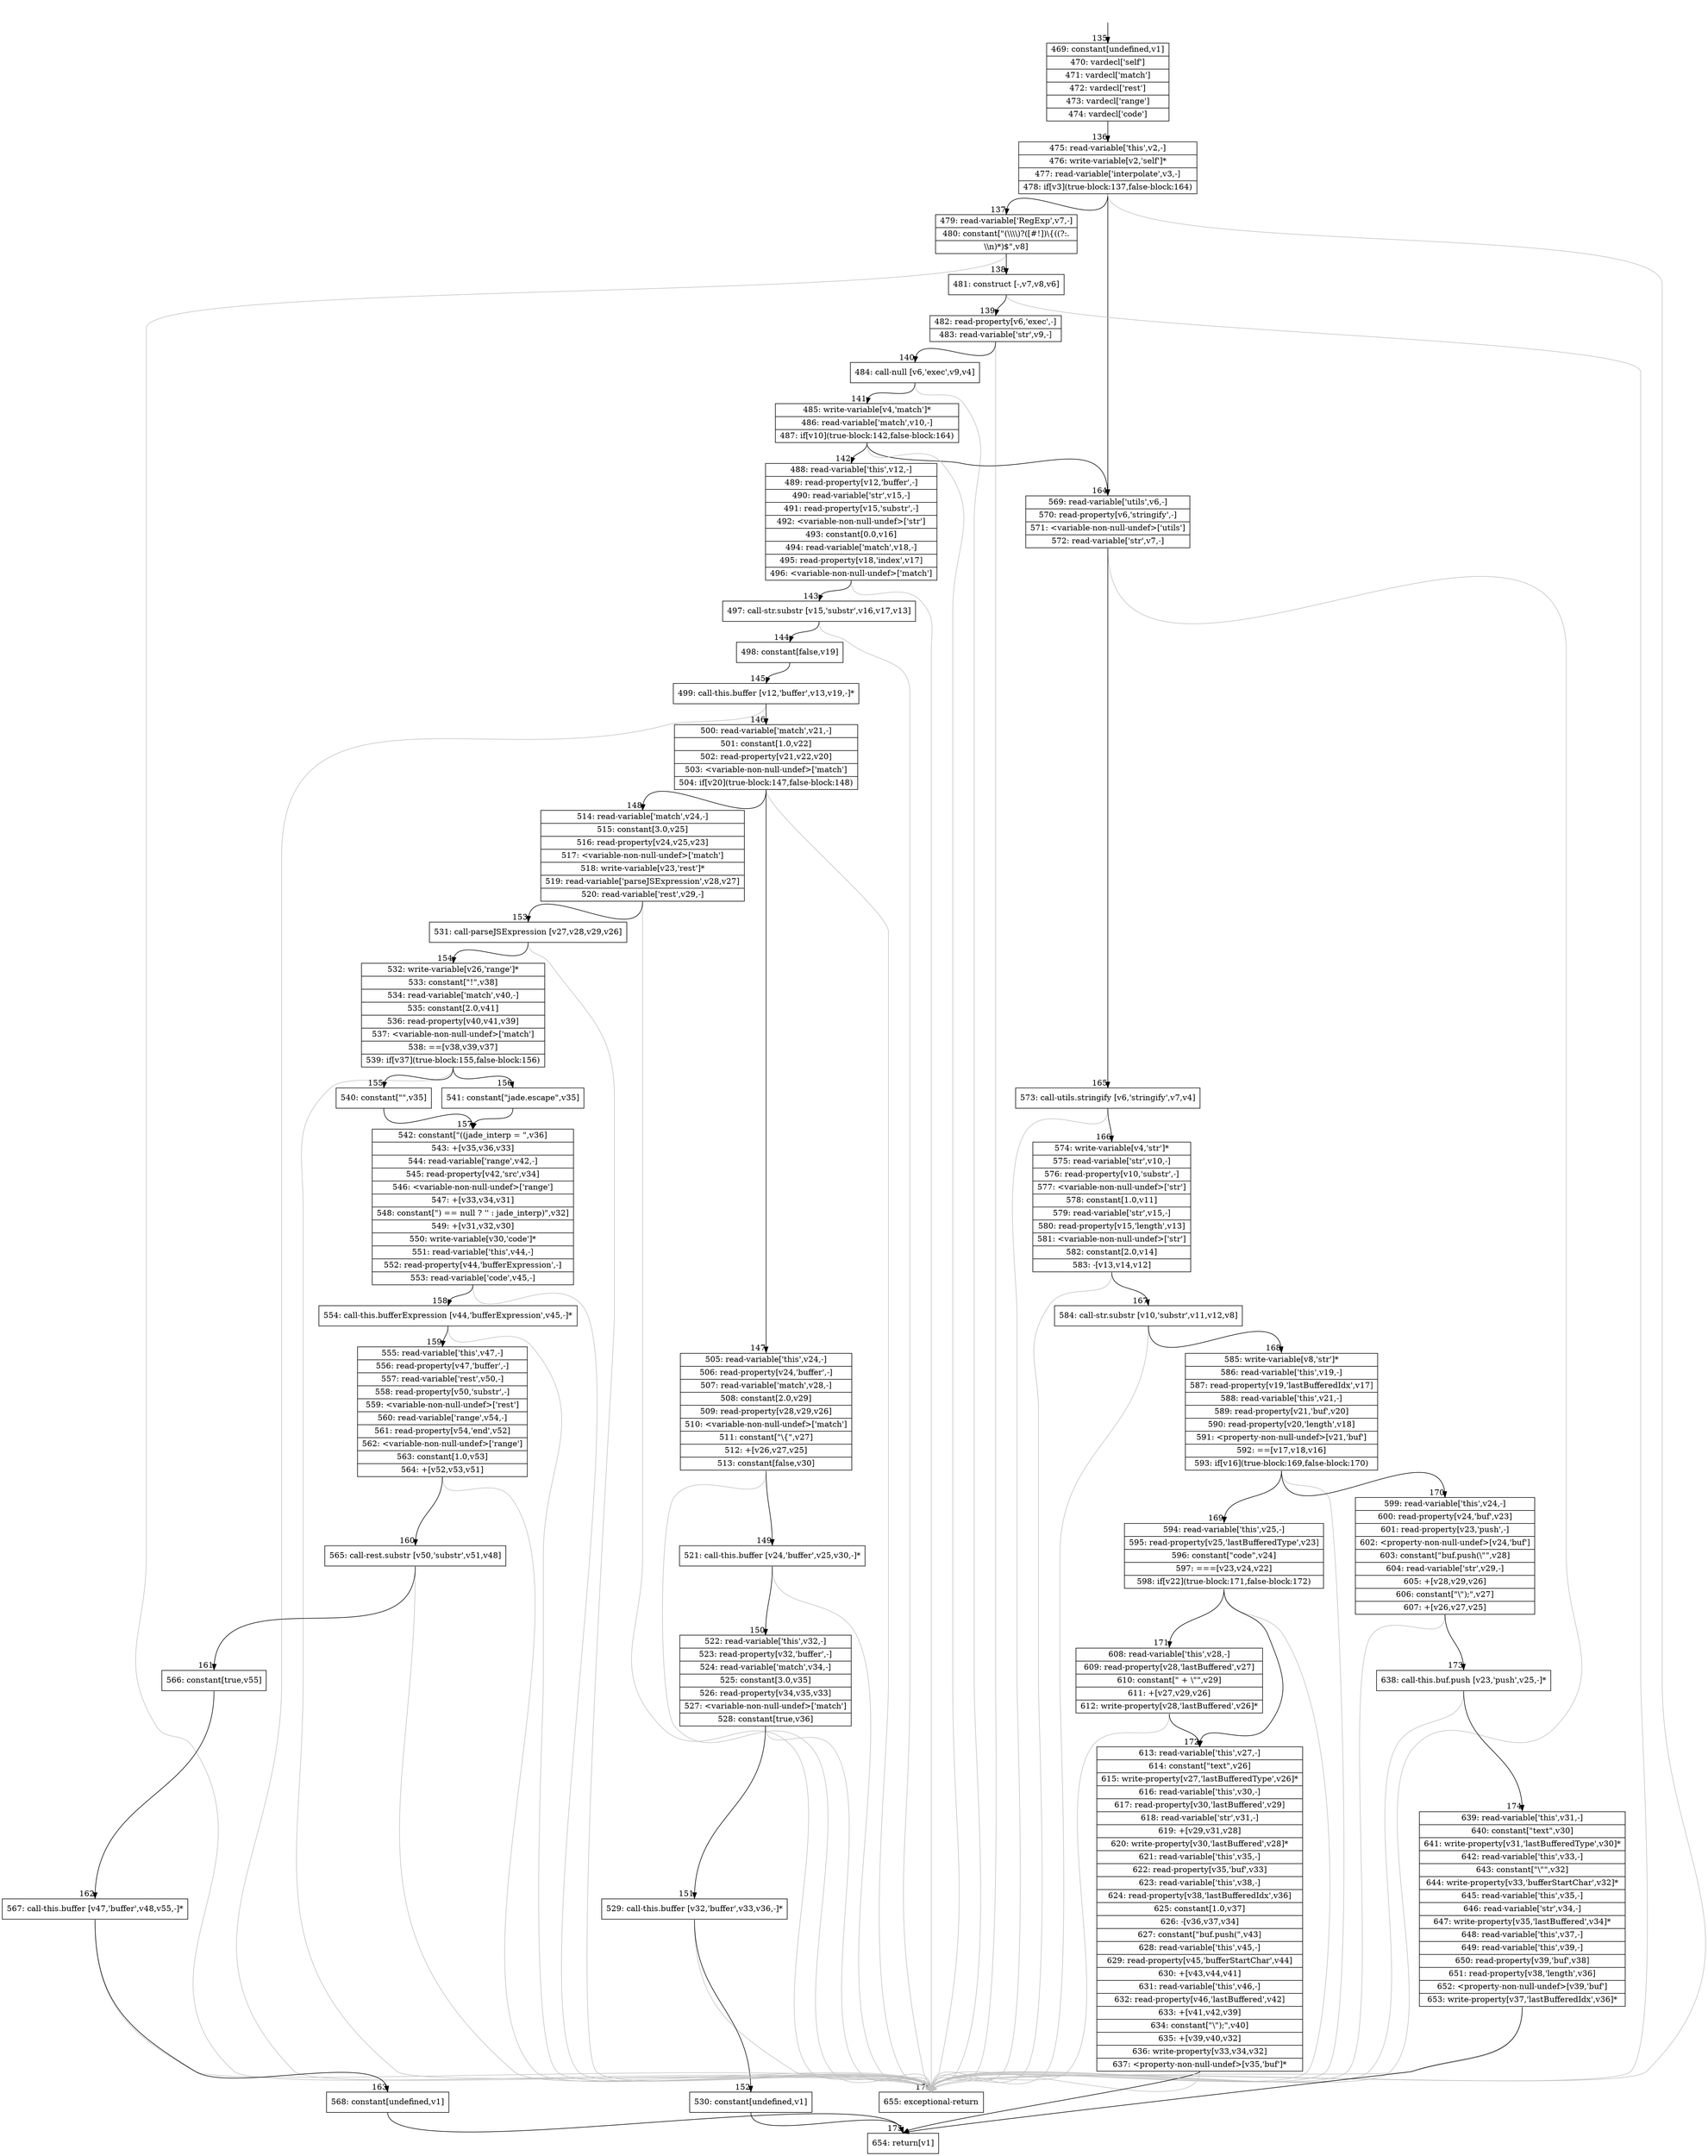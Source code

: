 digraph {
rankdir="TD"
BB_entry13[shape=none,label=""];
BB_entry13 -> BB135 [tailport=s, headport=n, headlabel="    135"]
BB135 [shape=record label="{469: constant[undefined,v1]|470: vardecl['self']|471: vardecl['match']|472: vardecl['rest']|473: vardecl['range']|474: vardecl['code']}" ] 
BB135 -> BB136 [tailport=s, headport=n, headlabel="      136"]
BB136 [shape=record label="{475: read-variable['this',v2,-]|476: write-variable[v2,'self']*|477: read-variable['interpolate',v3,-]|478: if[v3](true-block:137,false-block:164)}" ] 
BB136 -> BB137 [tailport=s, headport=n, headlabel="      137"]
BB136 -> BB164 [tailport=s, headport=n, headlabel="      164"]
BB136 -> BB176 [tailport=s, headport=n, color=gray, headlabel="      176"]
BB137 [shape=record label="{479: read-variable['RegExp',v7,-]|480: constant[\"(\\\\\\\\)?([#!])\\\{((?:.|\\\\n)*)$\",v8]}" ] 
BB137 -> BB138 [tailport=s, headport=n, headlabel="      138"]
BB137 -> BB176 [tailport=s, headport=n, color=gray]
BB138 [shape=record label="{481: construct [-,v7,v8,v6]}" ] 
BB138 -> BB139 [tailport=s, headport=n, headlabel="      139"]
BB138 -> BB176 [tailport=s, headport=n, color=gray]
BB139 [shape=record label="{482: read-property[v6,'exec',-]|483: read-variable['str',v9,-]}" ] 
BB139 -> BB140 [tailport=s, headport=n, headlabel="      140"]
BB139 -> BB176 [tailport=s, headport=n, color=gray]
BB140 [shape=record label="{484: call-null [v6,'exec',v9,v4]}" ] 
BB140 -> BB141 [tailport=s, headport=n, headlabel="      141"]
BB140 -> BB176 [tailport=s, headport=n, color=gray]
BB141 [shape=record label="{485: write-variable[v4,'match']*|486: read-variable['match',v10,-]|487: if[v10](true-block:142,false-block:164)}" ] 
BB141 -> BB142 [tailport=s, headport=n, headlabel="      142"]
BB141 -> BB164 [tailport=s, headport=n]
BB141 -> BB176 [tailport=s, headport=n, color=gray]
BB142 [shape=record label="{488: read-variable['this',v12,-]|489: read-property[v12,'buffer',-]|490: read-variable['str',v15,-]|491: read-property[v15,'substr',-]|492: \<variable-non-null-undef\>['str']|493: constant[0.0,v16]|494: read-variable['match',v18,-]|495: read-property[v18,'index',v17]|496: \<variable-non-null-undef\>['match']}" ] 
BB142 -> BB143 [tailport=s, headport=n, headlabel="      143"]
BB142 -> BB176 [tailport=s, headport=n, color=gray]
BB143 [shape=record label="{497: call-str.substr [v15,'substr',v16,v17,v13]}" ] 
BB143 -> BB144 [tailport=s, headport=n, headlabel="      144"]
BB143 -> BB176 [tailport=s, headport=n, color=gray]
BB144 [shape=record label="{498: constant[false,v19]}" ] 
BB144 -> BB145 [tailport=s, headport=n, headlabel="      145"]
BB145 [shape=record label="{499: call-this.buffer [v12,'buffer',v13,v19,-]*}" ] 
BB145 -> BB146 [tailport=s, headport=n, headlabel="      146"]
BB145 -> BB176 [tailport=s, headport=n, color=gray]
BB146 [shape=record label="{500: read-variable['match',v21,-]|501: constant[1.0,v22]|502: read-property[v21,v22,v20]|503: \<variable-non-null-undef\>['match']|504: if[v20](true-block:147,false-block:148)}" ] 
BB146 -> BB147 [tailport=s, headport=n, headlabel="      147"]
BB146 -> BB148 [tailport=s, headport=n, headlabel="      148"]
BB146 -> BB176 [tailport=s, headport=n, color=gray]
BB147 [shape=record label="{505: read-variable['this',v24,-]|506: read-property[v24,'buffer',-]|507: read-variable['match',v28,-]|508: constant[2.0,v29]|509: read-property[v28,v29,v26]|510: \<variable-non-null-undef\>['match']|511: constant[\"\\\{\",v27]|512: +[v26,v27,v25]|513: constant[false,v30]}" ] 
BB147 -> BB149 [tailport=s, headport=n, headlabel="      149"]
BB147 -> BB176 [tailport=s, headport=n, color=gray]
BB148 [shape=record label="{514: read-variable['match',v24,-]|515: constant[3.0,v25]|516: read-property[v24,v25,v23]|517: \<variable-non-null-undef\>['match']|518: write-variable[v23,'rest']*|519: read-variable['parseJSExpression',v28,v27]|520: read-variable['rest',v29,-]}" ] 
BB148 -> BB153 [tailport=s, headport=n, headlabel="      153"]
BB148 -> BB176 [tailport=s, headport=n, color=gray]
BB149 [shape=record label="{521: call-this.buffer [v24,'buffer',v25,v30,-]*}" ] 
BB149 -> BB150 [tailport=s, headport=n, headlabel="      150"]
BB149 -> BB176 [tailport=s, headport=n, color=gray]
BB150 [shape=record label="{522: read-variable['this',v32,-]|523: read-property[v32,'buffer',-]|524: read-variable['match',v34,-]|525: constant[3.0,v35]|526: read-property[v34,v35,v33]|527: \<variable-non-null-undef\>['match']|528: constant[true,v36]}" ] 
BB150 -> BB151 [tailport=s, headport=n, headlabel="      151"]
BB150 -> BB176 [tailport=s, headport=n, color=gray]
BB151 [shape=record label="{529: call-this.buffer [v32,'buffer',v33,v36,-]*}" ] 
BB151 -> BB152 [tailport=s, headport=n, headlabel="      152"]
BB151 -> BB176 [tailport=s, headport=n, color=gray]
BB152 [shape=record label="{530: constant[undefined,v1]}" ] 
BB152 -> BB175 [tailport=s, headport=n, headlabel="      175"]
BB153 [shape=record label="{531: call-parseJSExpression [v27,v28,v29,v26]}" ] 
BB153 -> BB154 [tailport=s, headport=n, headlabel="      154"]
BB153 -> BB176 [tailport=s, headport=n, color=gray]
BB154 [shape=record label="{532: write-variable[v26,'range']*|533: constant[\"!\",v38]|534: read-variable['match',v40,-]|535: constant[2.0,v41]|536: read-property[v40,v41,v39]|537: \<variable-non-null-undef\>['match']|538: ==[v38,v39,v37]|539: if[v37](true-block:155,false-block:156)}" ] 
BB154 -> BB155 [tailport=s, headport=n, headlabel="      155"]
BB154 -> BB156 [tailport=s, headport=n, headlabel="      156"]
BB154 -> BB176 [tailport=s, headport=n, color=gray]
BB155 [shape=record label="{540: constant[\"\",v35]}" ] 
BB155 -> BB157 [tailport=s, headport=n, headlabel="      157"]
BB156 [shape=record label="{541: constant[\"jade.escape\",v35]}" ] 
BB156 -> BB157 [tailport=s, headport=n]
BB157 [shape=record label="{542: constant[\"((jade_interp = \",v36]|543: +[v35,v36,v33]|544: read-variable['range',v42,-]|545: read-property[v42,'src',v34]|546: \<variable-non-null-undef\>['range']|547: +[v33,v34,v31]|548: constant[\") == null ? '' : jade_interp)\",v32]|549: +[v31,v32,v30]|550: write-variable[v30,'code']*|551: read-variable['this',v44,-]|552: read-property[v44,'bufferExpression',-]|553: read-variable['code',v45,-]}" ] 
BB157 -> BB158 [tailport=s, headport=n, headlabel="      158"]
BB157 -> BB176 [tailport=s, headport=n, color=gray]
BB158 [shape=record label="{554: call-this.bufferExpression [v44,'bufferExpression',v45,-]*}" ] 
BB158 -> BB159 [tailport=s, headport=n, headlabel="      159"]
BB158 -> BB176 [tailport=s, headport=n, color=gray]
BB159 [shape=record label="{555: read-variable['this',v47,-]|556: read-property[v47,'buffer',-]|557: read-variable['rest',v50,-]|558: read-property[v50,'substr',-]|559: \<variable-non-null-undef\>['rest']|560: read-variable['range',v54,-]|561: read-property[v54,'end',v52]|562: \<variable-non-null-undef\>['range']|563: constant[1.0,v53]|564: +[v52,v53,v51]}" ] 
BB159 -> BB160 [tailport=s, headport=n, headlabel="      160"]
BB159 -> BB176 [tailport=s, headport=n, color=gray]
BB160 [shape=record label="{565: call-rest.substr [v50,'substr',v51,v48]}" ] 
BB160 -> BB161 [tailport=s, headport=n, headlabel="      161"]
BB160 -> BB176 [tailport=s, headport=n, color=gray]
BB161 [shape=record label="{566: constant[true,v55]}" ] 
BB161 -> BB162 [tailport=s, headport=n, headlabel="      162"]
BB162 [shape=record label="{567: call-this.buffer [v47,'buffer',v48,v55,-]*}" ] 
BB162 -> BB163 [tailport=s, headport=n, headlabel="      163"]
BB162 -> BB176 [tailport=s, headport=n, color=gray]
BB163 [shape=record label="{568: constant[undefined,v1]}" ] 
BB163 -> BB175 [tailport=s, headport=n]
BB164 [shape=record label="{569: read-variable['utils',v6,-]|570: read-property[v6,'stringify',-]|571: \<variable-non-null-undef\>['utils']|572: read-variable['str',v7,-]}" ] 
BB164 -> BB165 [tailport=s, headport=n, headlabel="      165"]
BB164 -> BB176 [tailport=s, headport=n, color=gray]
BB165 [shape=record label="{573: call-utils.stringify [v6,'stringify',v7,v4]}" ] 
BB165 -> BB166 [tailport=s, headport=n, headlabel="      166"]
BB165 -> BB176 [tailport=s, headport=n, color=gray]
BB166 [shape=record label="{574: write-variable[v4,'str']*|575: read-variable['str',v10,-]|576: read-property[v10,'substr',-]|577: \<variable-non-null-undef\>['str']|578: constant[1.0,v11]|579: read-variable['str',v15,-]|580: read-property[v15,'length',v13]|581: \<variable-non-null-undef\>['str']|582: constant[2.0,v14]|583: -[v13,v14,v12]}" ] 
BB166 -> BB167 [tailport=s, headport=n, headlabel="      167"]
BB166 -> BB176 [tailport=s, headport=n, color=gray]
BB167 [shape=record label="{584: call-str.substr [v10,'substr',v11,v12,v8]}" ] 
BB167 -> BB168 [tailport=s, headport=n, headlabel="      168"]
BB167 -> BB176 [tailport=s, headport=n, color=gray]
BB168 [shape=record label="{585: write-variable[v8,'str']*|586: read-variable['this',v19,-]|587: read-property[v19,'lastBufferedIdx',v17]|588: read-variable['this',v21,-]|589: read-property[v21,'buf',v20]|590: read-property[v20,'length',v18]|591: \<property-non-null-undef\>[v21,'buf']|592: ==[v17,v18,v16]|593: if[v16](true-block:169,false-block:170)}" ] 
BB168 -> BB169 [tailport=s, headport=n, headlabel="      169"]
BB168 -> BB170 [tailport=s, headport=n, headlabel="      170"]
BB168 -> BB176 [tailport=s, headport=n, color=gray]
BB169 [shape=record label="{594: read-variable['this',v25,-]|595: read-property[v25,'lastBufferedType',v23]|596: constant[\"code\",v24]|597: ===[v23,v24,v22]|598: if[v22](true-block:171,false-block:172)}" ] 
BB169 -> BB171 [tailport=s, headport=n, headlabel="      171"]
BB169 -> BB172 [tailport=s, headport=n, headlabel="      172"]
BB169 -> BB176 [tailport=s, headport=n, color=gray]
BB170 [shape=record label="{599: read-variable['this',v24,-]|600: read-property[v24,'buf',v23]|601: read-property[v23,'push',-]|602: \<property-non-null-undef\>[v24,'buf']|603: constant[\"buf.push(\\\"\",v28]|604: read-variable['str',v29,-]|605: +[v28,v29,v26]|606: constant[\"\\\");\",v27]|607: +[v26,v27,v25]}" ] 
BB170 -> BB173 [tailport=s, headport=n, headlabel="      173"]
BB170 -> BB176 [tailport=s, headport=n, color=gray]
BB171 [shape=record label="{608: read-variable['this',v28,-]|609: read-property[v28,'lastBuffered',v27]|610: constant[\" + \\\"\",v29]|611: +[v27,v29,v26]|612: write-property[v28,'lastBuffered',v26]*}" ] 
BB171 -> BB172 [tailport=s, headport=n]
BB171 -> BB176 [tailport=s, headport=n, color=gray]
BB172 [shape=record label="{613: read-variable['this',v27,-]|614: constant[\"text\",v26]|615: write-property[v27,'lastBufferedType',v26]*|616: read-variable['this',v30,-]|617: read-property[v30,'lastBuffered',v29]|618: read-variable['str',v31,-]|619: +[v29,v31,v28]|620: write-property[v30,'lastBuffered',v28]*|621: read-variable['this',v35,-]|622: read-property[v35,'buf',v33]|623: read-variable['this',v38,-]|624: read-property[v38,'lastBufferedIdx',v36]|625: constant[1.0,v37]|626: -[v36,v37,v34]|627: constant[\"buf.push(\",v43]|628: read-variable['this',v45,-]|629: read-property[v45,'bufferStartChar',v44]|630: +[v43,v44,v41]|631: read-variable['this',v46,-]|632: read-property[v46,'lastBuffered',v42]|633: +[v41,v42,v39]|634: constant[\"\\\");\",v40]|635: +[v39,v40,v32]|636: write-property[v33,v34,v32]|637: \<property-non-null-undef\>[v35,'buf']*}" ] 
BB172 -> BB175 [tailport=s, headport=n]
BB172 -> BB176 [tailport=s, headport=n, color=gray]
BB173 [shape=record label="{638: call-this.buf.push [v23,'push',v25,-]*}" ] 
BB173 -> BB174 [tailport=s, headport=n, headlabel="      174"]
BB173 -> BB176 [tailport=s, headport=n, color=gray]
BB174 [shape=record label="{639: read-variable['this',v31,-]|640: constant[\"text\",v30]|641: write-property[v31,'lastBufferedType',v30]*|642: read-variable['this',v33,-]|643: constant[\"\\\"\",v32]|644: write-property[v33,'bufferStartChar',v32]*|645: read-variable['this',v35,-]|646: read-variable['str',v34,-]|647: write-property[v35,'lastBuffered',v34]*|648: read-variable['this',v37,-]|649: read-variable['this',v39,-]|650: read-property[v39,'buf',v38]|651: read-property[v38,'length',v36]|652: \<property-non-null-undef\>[v39,'buf']|653: write-property[v37,'lastBufferedIdx',v36]*}" ] 
BB174 -> BB175 [tailport=s, headport=n]
BB174 -> BB176 [tailport=s, headport=n, color=gray]
BB175 [shape=record label="{654: return[v1]}" ] 
BB176 [shape=record label="{655: exceptional-return}" ] 
//#$~ 142
}
